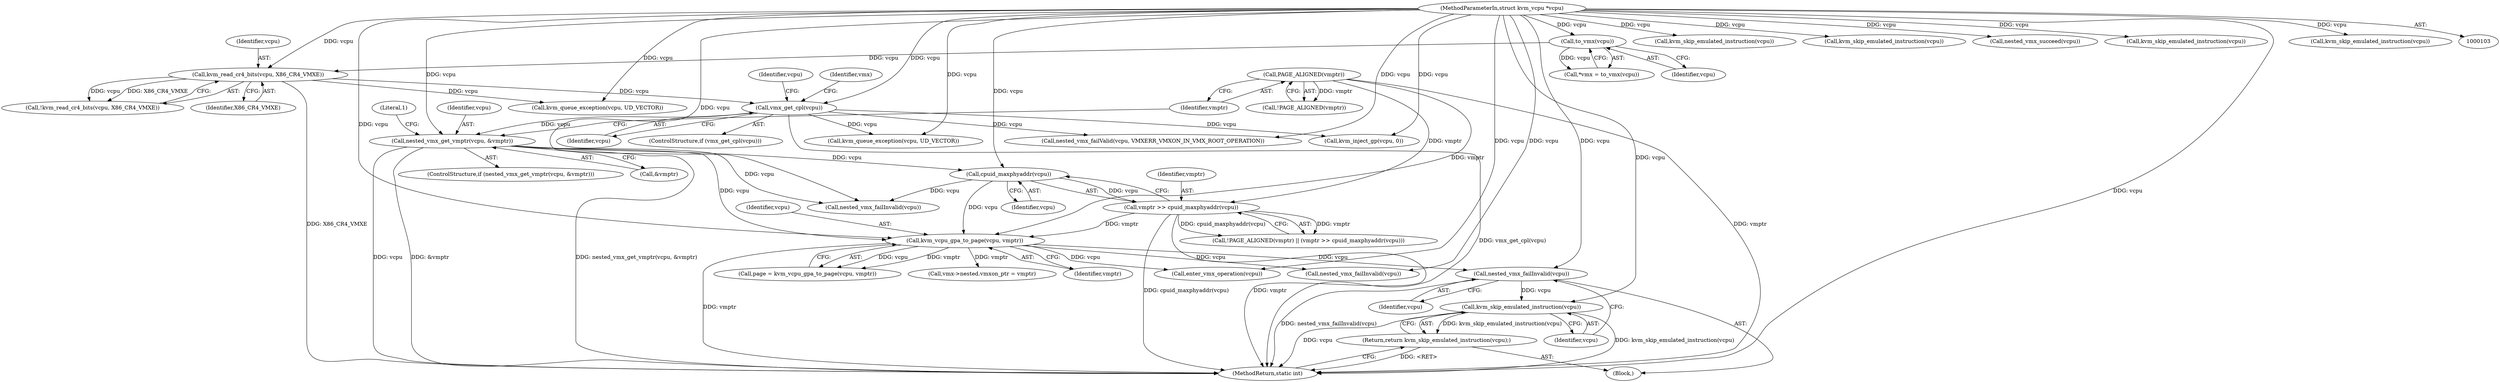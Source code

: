 digraph "0_linux_727ba748e110b4de50d142edca9d6a9b7e6111d8@pointer" {
"1000216" [label="(Call,nested_vmx_failInvalid(vcpu))"];
"1000191" [label="(Call,kvm_vcpu_gpa_to_page(vcpu, vmptr))"];
"1000181" [label="(Call,cpuid_maxphyaddr(vcpu))"];
"1000168" [label="(Call,nested_vmx_get_vmptr(vcpu, &vmptr))"];
"1000132" [label="(Call,vmx_get_cpl(vcpu))"];
"1000122" [label="(Call,kvm_read_cr4_bits(vcpu, X86_CR4_VMXE))"];
"1000112" [label="(Call,to_vmx(vcpu))"];
"1000104" [label="(MethodParameterIn,struct kvm_vcpu *vcpu)"];
"1000177" [label="(Call,PAGE_ALIGNED(vmptr))"];
"1000179" [label="(Call,vmptr >> cpuid_maxphyaddr(vcpu))"];
"1000219" [label="(Call,kvm_skip_emulated_instruction(vcpu))"];
"1000218" [label="(Return,return kvm_skip_emulated_instruction(vcpu);)"];
"1000126" [label="(Call,kvm_queue_exception(vcpu, UD_VECTOR))"];
"1000167" [label="(ControlStructure,if (nested_vmx_get_vmptr(vcpu, &vmptr)))"];
"1000178" [label="(Identifier,vmptr)"];
"1000218" [label="(Return,return kvm_skip_emulated_instruction(vcpu);)"];
"1000220" [label="(Identifier,vcpu)"];
"1000234" [label="(Call,enter_vmx_operation(vcpu))"];
"1000132" [label="(Call,vmx_get_cpl(vcpu))"];
"1000123" [label="(Identifier,vcpu)"];
"1000193" [label="(Identifier,vmptr)"];
"1000211" [label="(Block,)"];
"1000189" [label="(Call,page = kvm_vcpu_gpa_to_page(vcpu, vmptr))"];
"1000187" [label="(Call,kvm_skip_emulated_instruction(vcpu))"];
"1000182" [label="(Identifier,vcpu)"];
"1000225" [label="(Call,vmx->nested.vmxon_ptr = vmptr)"];
"1000113" [label="(Identifier,vcpu)"];
"1000135" [label="(Call,kvm_queue_exception(vcpu, UD_VECTOR))"];
"1000131" [label="(ControlStructure,if (vmx_get_cpl(vcpu)))"];
"1000168" [label="(Call,nested_vmx_get_vmptr(vcpu, &vmptr))"];
"1000191" [label="(Call,kvm_vcpu_gpa_to_page(vcpu, vmptr))"];
"1000136" [label="(Identifier,vcpu)"];
"1000110" [label="(Call,*vmx = to_vmx(vcpu))"];
"1000151" [label="(Call,kvm_skip_emulated_instruction(vcpu))"];
"1000192" [label="(Identifier,vcpu)"];
"1000245" [label="(MethodReturn,static int)"];
"1000240" [label="(Call,nested_vmx_succeed(vcpu))"];
"1000179" [label="(Call,vmptr >> cpuid_maxphyaddr(vcpu))"];
"1000181" [label="(Call,cpuid_maxphyaddr(vcpu))"];
"1000162" [label="(Call,kvm_inject_gp(vcpu, 0))"];
"1000124" [label="(Identifier,X86_CR4_VMXE)"];
"1000216" [label="(Call,nested_vmx_failInvalid(vcpu))"];
"1000170" [label="(Call,&vmptr)"];
"1000133" [label="(Identifier,vcpu)"];
"1000143" [label="(Identifier,vmx)"];
"1000243" [label="(Call,kvm_skip_emulated_instruction(vcpu))"];
"1000184" [label="(Call,nested_vmx_failInvalid(vcpu))"];
"1000122" [label="(Call,kvm_read_cr4_bits(vcpu, X86_CR4_VMXE))"];
"1000147" [label="(Call,nested_vmx_failValid(vcpu, VMXERR_VMXON_IN_VMX_ROOT_OPERATION))"];
"1000177" [label="(Call,PAGE_ALIGNED(vmptr))"];
"1000104" [label="(MethodParameterIn,struct kvm_vcpu *vcpu)"];
"1000217" [label="(Identifier,vcpu)"];
"1000180" [label="(Identifier,vmptr)"];
"1000219" [label="(Call,kvm_skip_emulated_instruction(vcpu))"];
"1000169" [label="(Identifier,vcpu)"];
"1000176" [label="(Call,!PAGE_ALIGNED(vmptr))"];
"1000198" [label="(Call,nested_vmx_failInvalid(vcpu))"];
"1000173" [label="(Literal,1)"];
"1000121" [label="(Call,!kvm_read_cr4_bits(vcpu, X86_CR4_VMXE))"];
"1000201" [label="(Call,kvm_skip_emulated_instruction(vcpu))"];
"1000175" [label="(Call,!PAGE_ALIGNED(vmptr) || (vmptr >> cpuid_maxphyaddr(vcpu)))"];
"1000112" [label="(Call,to_vmx(vcpu))"];
"1000216" -> "1000211"  [label="AST: "];
"1000216" -> "1000217"  [label="CFG: "];
"1000217" -> "1000216"  [label="AST: "];
"1000220" -> "1000216"  [label="CFG: "];
"1000216" -> "1000245"  [label="DDG: nested_vmx_failInvalid(vcpu)"];
"1000191" -> "1000216"  [label="DDG: vcpu"];
"1000104" -> "1000216"  [label="DDG: vcpu"];
"1000216" -> "1000219"  [label="DDG: vcpu"];
"1000191" -> "1000189"  [label="AST: "];
"1000191" -> "1000193"  [label="CFG: "];
"1000192" -> "1000191"  [label="AST: "];
"1000193" -> "1000191"  [label="AST: "];
"1000189" -> "1000191"  [label="CFG: "];
"1000191" -> "1000245"  [label="DDG: vmptr"];
"1000191" -> "1000189"  [label="DDG: vcpu"];
"1000191" -> "1000189"  [label="DDG: vmptr"];
"1000181" -> "1000191"  [label="DDG: vcpu"];
"1000168" -> "1000191"  [label="DDG: vcpu"];
"1000104" -> "1000191"  [label="DDG: vcpu"];
"1000177" -> "1000191"  [label="DDG: vmptr"];
"1000179" -> "1000191"  [label="DDG: vmptr"];
"1000191" -> "1000198"  [label="DDG: vcpu"];
"1000191" -> "1000225"  [label="DDG: vmptr"];
"1000191" -> "1000234"  [label="DDG: vcpu"];
"1000181" -> "1000179"  [label="AST: "];
"1000181" -> "1000182"  [label="CFG: "];
"1000182" -> "1000181"  [label="AST: "];
"1000179" -> "1000181"  [label="CFG: "];
"1000181" -> "1000179"  [label="DDG: vcpu"];
"1000168" -> "1000181"  [label="DDG: vcpu"];
"1000104" -> "1000181"  [label="DDG: vcpu"];
"1000181" -> "1000184"  [label="DDG: vcpu"];
"1000168" -> "1000167"  [label="AST: "];
"1000168" -> "1000170"  [label="CFG: "];
"1000169" -> "1000168"  [label="AST: "];
"1000170" -> "1000168"  [label="AST: "];
"1000173" -> "1000168"  [label="CFG: "];
"1000178" -> "1000168"  [label="CFG: "];
"1000168" -> "1000245"  [label="DDG: nested_vmx_get_vmptr(vcpu, &vmptr)"];
"1000168" -> "1000245"  [label="DDG: vcpu"];
"1000168" -> "1000245"  [label="DDG: &vmptr"];
"1000132" -> "1000168"  [label="DDG: vcpu"];
"1000104" -> "1000168"  [label="DDG: vcpu"];
"1000168" -> "1000184"  [label="DDG: vcpu"];
"1000132" -> "1000131"  [label="AST: "];
"1000132" -> "1000133"  [label="CFG: "];
"1000133" -> "1000132"  [label="AST: "];
"1000136" -> "1000132"  [label="CFG: "];
"1000143" -> "1000132"  [label="CFG: "];
"1000132" -> "1000245"  [label="DDG: vmx_get_cpl(vcpu)"];
"1000122" -> "1000132"  [label="DDG: vcpu"];
"1000104" -> "1000132"  [label="DDG: vcpu"];
"1000132" -> "1000135"  [label="DDG: vcpu"];
"1000132" -> "1000147"  [label="DDG: vcpu"];
"1000132" -> "1000162"  [label="DDG: vcpu"];
"1000122" -> "1000121"  [label="AST: "];
"1000122" -> "1000124"  [label="CFG: "];
"1000123" -> "1000122"  [label="AST: "];
"1000124" -> "1000122"  [label="AST: "];
"1000121" -> "1000122"  [label="CFG: "];
"1000122" -> "1000245"  [label="DDG: X86_CR4_VMXE"];
"1000122" -> "1000121"  [label="DDG: vcpu"];
"1000122" -> "1000121"  [label="DDG: X86_CR4_VMXE"];
"1000112" -> "1000122"  [label="DDG: vcpu"];
"1000104" -> "1000122"  [label="DDG: vcpu"];
"1000122" -> "1000126"  [label="DDG: vcpu"];
"1000112" -> "1000110"  [label="AST: "];
"1000112" -> "1000113"  [label="CFG: "];
"1000113" -> "1000112"  [label="AST: "];
"1000110" -> "1000112"  [label="CFG: "];
"1000112" -> "1000110"  [label="DDG: vcpu"];
"1000104" -> "1000112"  [label="DDG: vcpu"];
"1000104" -> "1000103"  [label="AST: "];
"1000104" -> "1000245"  [label="DDG: vcpu"];
"1000104" -> "1000126"  [label="DDG: vcpu"];
"1000104" -> "1000135"  [label="DDG: vcpu"];
"1000104" -> "1000147"  [label="DDG: vcpu"];
"1000104" -> "1000151"  [label="DDG: vcpu"];
"1000104" -> "1000162"  [label="DDG: vcpu"];
"1000104" -> "1000184"  [label="DDG: vcpu"];
"1000104" -> "1000187"  [label="DDG: vcpu"];
"1000104" -> "1000198"  [label="DDG: vcpu"];
"1000104" -> "1000201"  [label="DDG: vcpu"];
"1000104" -> "1000219"  [label="DDG: vcpu"];
"1000104" -> "1000234"  [label="DDG: vcpu"];
"1000104" -> "1000240"  [label="DDG: vcpu"];
"1000104" -> "1000243"  [label="DDG: vcpu"];
"1000177" -> "1000176"  [label="AST: "];
"1000177" -> "1000178"  [label="CFG: "];
"1000178" -> "1000177"  [label="AST: "];
"1000176" -> "1000177"  [label="CFG: "];
"1000177" -> "1000245"  [label="DDG: vmptr"];
"1000177" -> "1000176"  [label="DDG: vmptr"];
"1000177" -> "1000179"  [label="DDG: vmptr"];
"1000179" -> "1000175"  [label="AST: "];
"1000180" -> "1000179"  [label="AST: "];
"1000175" -> "1000179"  [label="CFG: "];
"1000179" -> "1000245"  [label="DDG: cpuid_maxphyaddr(vcpu)"];
"1000179" -> "1000245"  [label="DDG: vmptr"];
"1000179" -> "1000175"  [label="DDG: vmptr"];
"1000179" -> "1000175"  [label="DDG: cpuid_maxphyaddr(vcpu)"];
"1000219" -> "1000218"  [label="AST: "];
"1000219" -> "1000220"  [label="CFG: "];
"1000220" -> "1000219"  [label="AST: "];
"1000218" -> "1000219"  [label="CFG: "];
"1000219" -> "1000245"  [label="DDG: kvm_skip_emulated_instruction(vcpu)"];
"1000219" -> "1000245"  [label="DDG: vcpu"];
"1000219" -> "1000218"  [label="DDG: kvm_skip_emulated_instruction(vcpu)"];
"1000218" -> "1000211"  [label="AST: "];
"1000245" -> "1000218"  [label="CFG: "];
"1000218" -> "1000245"  [label="DDG: <RET>"];
}
